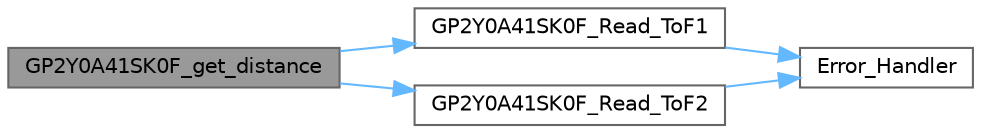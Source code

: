 digraph "GP2Y0A41SK0F_get_distance"
{
 // LATEX_PDF_SIZE
  bgcolor="transparent";
  edge [fontname=Helvetica,fontsize=10,labelfontname=Helvetica,labelfontsize=10];
  node [fontname=Helvetica,fontsize=10,shape=box,height=0.2,width=0.4];
  rankdir="LR";
  Node1 [id="Node000001",label="GP2Y0A41SK0F_get_distance",height=0.2,width=0.4,color="gray40", fillcolor="grey60", style="filled", fontcolor="black",tooltip="Compute distances for both ToF sensors based on ADC readings."];
  Node1 -> Node2 [id="edge1_Node000001_Node000002",color="steelblue1",style="solid",tooltip=" "];
  Node2 [id="Node000002",label="GP2Y0A41SK0F_Read_ToF1",height=0.2,width=0.4,color="grey40", fillcolor="white", style="filled",URL="$driver__GP2Y0A41SK0F_8c.html#a717bc3d5b29849d805ba7bb3db352d56",tooltip="Read raw ADC value from ToF sensor 1."];
  Node2 -> Node3 [id="edge2_Node000002_Node000003",color="steelblue1",style="solid",tooltip=" "];
  Node3 [id="Node000003",label="Error_Handler",height=0.2,width=0.4,color="grey40", fillcolor="white", style="filled",URL="$main_8c.html#a1730ffe1e560465665eb47d9264826f9",tooltip="This function is executed in case of error occurrence."];
  Node1 -> Node4 [id="edge3_Node000001_Node000004",color="steelblue1",style="solid",tooltip=" "];
  Node4 [id="Node000004",label="GP2Y0A41SK0F_Read_ToF2",height=0.2,width=0.4,color="grey40", fillcolor="white", style="filled",URL="$driver__GP2Y0A41SK0F_8c.html#ad0568e5c44844e6efc75a7dfe9f9d490",tooltip="Read raw ADC value from ToF sensor 2."];
  Node4 -> Node3 [id="edge4_Node000004_Node000003",color="steelblue1",style="solid",tooltip=" "];
}
